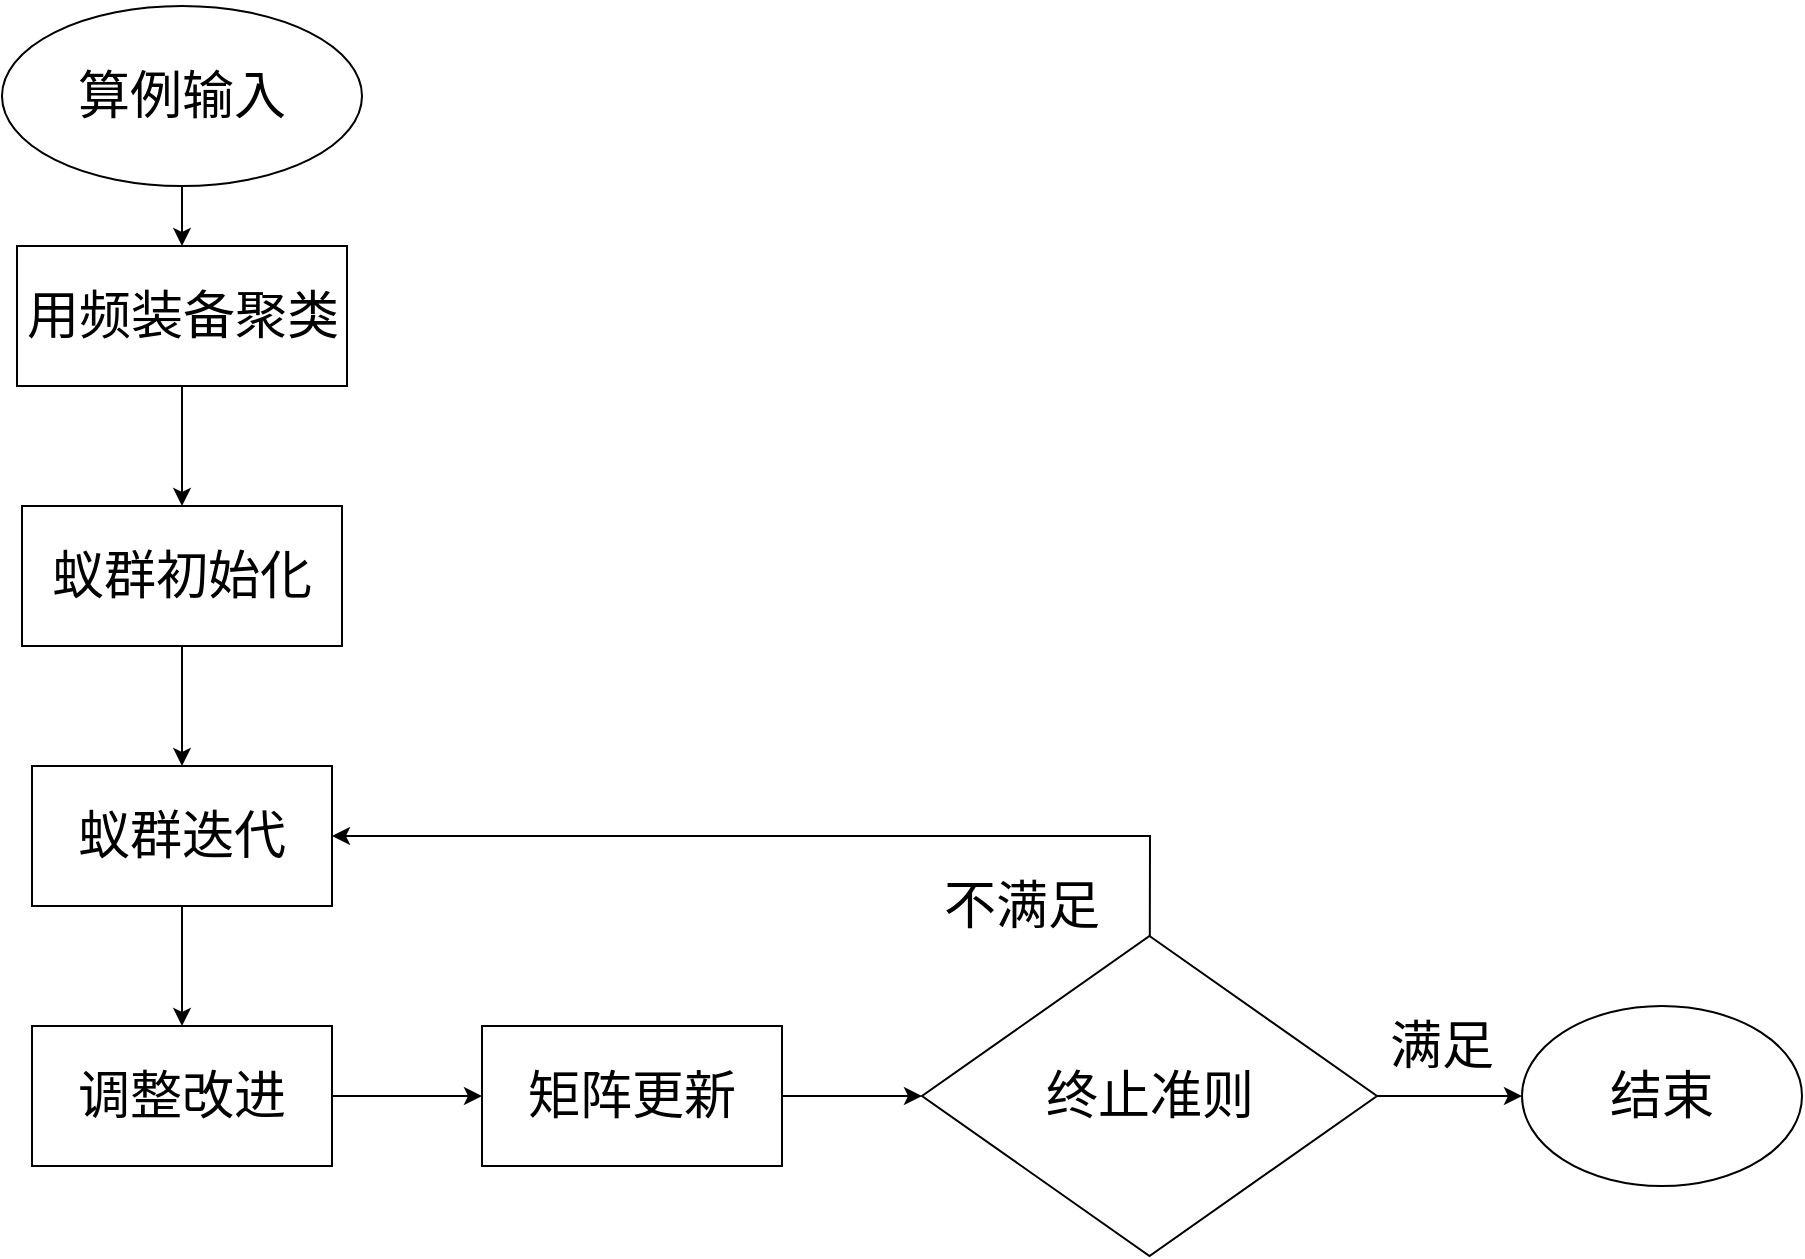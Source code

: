 <mxfile version="14.1.8" type="github">
  <diagram id="FFt84hnDlbXeYh4UH9vT" name="Page-1">
    <mxGraphModel dx="1038" dy="577" grid="1" gridSize="10" guides="1" tooltips="1" connect="1" arrows="1" fold="1" page="1" pageScale="1" pageWidth="850" pageHeight="1100" math="0" shadow="0">
      <root>
        <mxCell id="0" />
        <mxCell id="1" parent="0" />
        <mxCell id="9fBGfOxuFb9S7JFeY_Ib-9" style="edgeStyle=orthogonalEdgeStyle;rounded=0;orthogonalLoop=1;jettySize=auto;html=1;entryX=0.5;entryY=0;entryDx=0;entryDy=0;" parent="1" source="SdujgHNRJlb0vi9iX_J2-1" target="9fBGfOxuFb9S7JFeY_Ib-1" edge="1">
          <mxGeometry relative="1" as="geometry" />
        </mxCell>
        <mxCell id="SdujgHNRJlb0vi9iX_J2-1" value="&lt;p style=&quot;line-height: 170% ; font-size: 26px&quot;&gt;算例输入&lt;br&gt;&lt;/p&gt;" style="ellipse;whiteSpace=wrap;html=1;direction=south;" parent="1" vertex="1">
          <mxGeometry x="310" y="260" width="180" height="90" as="geometry" />
        </mxCell>
        <mxCell id="9fBGfOxuFb9S7JFeY_Ib-10" style="edgeStyle=orthogonalEdgeStyle;rounded=0;orthogonalLoop=1;jettySize=auto;html=1;entryX=0.5;entryY=0;entryDx=0;entryDy=0;" parent="1" source="9fBGfOxuFb9S7JFeY_Ib-1" target="9fBGfOxuFb9S7JFeY_Ib-2" edge="1">
          <mxGeometry relative="1" as="geometry" />
        </mxCell>
        <mxCell id="9fBGfOxuFb9S7JFeY_Ib-1" value="&lt;font style=&quot;font-size: 26px&quot;&gt;用频装备聚类  &lt;/font&gt;" style="rounded=0;whiteSpace=wrap;html=1;" parent="1" vertex="1">
          <mxGeometry x="317.5" y="380" width="165" height="70" as="geometry" />
        </mxCell>
        <mxCell id="9fBGfOxuFb9S7JFeY_Ib-11" style="edgeStyle=orthogonalEdgeStyle;rounded=0;orthogonalLoop=1;jettySize=auto;html=1;entryX=0.5;entryY=0;entryDx=0;entryDy=0;" parent="1" source="9fBGfOxuFb9S7JFeY_Ib-2" target="9fBGfOxuFb9S7JFeY_Ib-3" edge="1">
          <mxGeometry relative="1" as="geometry" />
        </mxCell>
        <mxCell id="9fBGfOxuFb9S7JFeY_Ib-2" value="&lt;font style=&quot;font-size: 26px&quot;&gt;蚁群初始化 &lt;br&gt;&lt;/font&gt;" style="rounded=0;whiteSpace=wrap;html=1;" parent="1" vertex="1">
          <mxGeometry x="320" y="510" width="160" height="70" as="geometry" />
        </mxCell>
        <mxCell id="9fBGfOxuFb9S7JFeY_Ib-12" style="edgeStyle=orthogonalEdgeStyle;rounded=0;orthogonalLoop=1;jettySize=auto;html=1;entryX=0.5;entryY=0;entryDx=0;entryDy=0;" parent="1" source="9fBGfOxuFb9S7JFeY_Ib-3" target="9fBGfOxuFb9S7JFeY_Ib-4" edge="1">
          <mxGeometry relative="1" as="geometry" />
        </mxCell>
        <mxCell id="9fBGfOxuFb9S7JFeY_Ib-3" value="&lt;font style=&quot;font-size: 26px&quot;&gt;蚁群迭代 &lt;/font&gt;" style="rounded=0;whiteSpace=wrap;html=1;" parent="1" vertex="1">
          <mxGeometry x="325" y="640" width="150" height="70" as="geometry" />
        </mxCell>
        <mxCell id="9fBGfOxuFb9S7JFeY_Ib-27" value="" style="edgeStyle=none;rounded=0;orthogonalLoop=1;jettySize=auto;html=1;" parent="1" source="9fBGfOxuFb9S7JFeY_Ib-4" target="9fBGfOxuFb9S7JFeY_Ib-5" edge="1">
          <mxGeometry relative="1" as="geometry" />
        </mxCell>
        <mxCell id="9fBGfOxuFb9S7JFeY_Ib-4" value="&lt;font style=&quot;font-size: 26px&quot;&gt;调整改进 &lt;/font&gt;" style="rounded=0;whiteSpace=wrap;html=1;" parent="1" vertex="1">
          <mxGeometry x="325" y="770" width="150" height="70" as="geometry" />
        </mxCell>
        <mxCell id="9fBGfOxuFb9S7JFeY_Ib-26" value="" style="edgeStyle=none;rounded=0;orthogonalLoop=1;jettySize=auto;html=1;entryX=0;entryY=0.5;entryDx=0;entryDy=0;entryPerimeter=0;" parent="1" source="9fBGfOxuFb9S7JFeY_Ib-5" target="9fBGfOxuFb9S7JFeY_Ib-5" edge="1">
          <mxGeometry relative="1" as="geometry" />
        </mxCell>
        <mxCell id="9fBGfOxuFb9S7JFeY_Ib-28" style="edgeStyle=none;rounded=0;orthogonalLoop=1;jettySize=auto;html=1;entryX=0;entryY=0.5;entryDx=0;entryDy=0;" parent="1" source="9fBGfOxuFb9S7JFeY_Ib-5" target="9fBGfOxuFb9S7JFeY_Ib-6" edge="1">
          <mxGeometry relative="1" as="geometry" />
        </mxCell>
        <mxCell id="9fBGfOxuFb9S7JFeY_Ib-5" value="&lt;font style=&quot;font-size: 26px&quot;&gt;矩阵更新 &lt;br&gt;&lt;/font&gt;" style="rounded=0;whiteSpace=wrap;html=1;" parent="1" vertex="1">
          <mxGeometry x="550" y="770" width="150" height="70" as="geometry" />
        </mxCell>
        <mxCell id="9fBGfOxuFb9S7JFeY_Ib-29" style="edgeStyle=none;rounded=0;orthogonalLoop=1;jettySize=auto;html=1;" parent="1" source="9fBGfOxuFb9S7JFeY_Ib-6" target="9fBGfOxuFb9S7JFeY_Ib-7" edge="1">
          <mxGeometry relative="1" as="geometry" />
        </mxCell>
        <mxCell id="9fBGfOxuFb9S7JFeY_Ib-30" style="edgeStyle=none;rounded=0;orthogonalLoop=1;jettySize=auto;html=1;entryX=1;entryY=0.5;entryDx=0;entryDy=0;" parent="1" source="9fBGfOxuFb9S7JFeY_Ib-6" target="9fBGfOxuFb9S7JFeY_Ib-3" edge="1">
          <mxGeometry relative="1" as="geometry">
            <mxPoint x="470" y="670" as="targetPoint" />
            <Array as="points">
              <mxPoint x="884" y="675" />
            </Array>
          </mxGeometry>
        </mxCell>
        <mxCell id="9fBGfOxuFb9S7JFeY_Ib-6" value="&lt;font style=&quot;font-size: 26px&quot;&gt;终止准则  &lt;br&gt;&lt;/font&gt;" style="rhombus;whiteSpace=wrap;html=1;rounded=0;" parent="1" vertex="1">
          <mxGeometry x="770" y="725" width="227.5" height="160" as="geometry" />
        </mxCell>
        <mxCell id="9fBGfOxuFb9S7JFeY_Ib-7" value="&lt;font style=&quot;font-size: 26px&quot;&gt;结束  &lt;/font&gt;" style="ellipse;whiteSpace=wrap;html=1;rounded=0;" parent="1" vertex="1">
          <mxGeometry x="1070" y="760" width="140" height="90" as="geometry" />
        </mxCell>
        <mxCell id="9fBGfOxuFb9S7JFeY_Ib-17" value="&lt;font style=&quot;font-size: 26px&quot;&gt;不满足 &lt;/font&gt;" style="text;html=1;strokeColor=none;fillColor=none;align=center;verticalAlign=middle;whiteSpace=wrap;rounded=0;" parent="1" vertex="1">
          <mxGeometry x="730" y="650" width="180" height="120" as="geometry" />
        </mxCell>
        <mxCell id="9fBGfOxuFb9S7JFeY_Ib-18" value="&lt;font style=&quot;font-size: 26px&quot;&gt;满足  &lt;/font&gt;" style="text;html=1;strokeColor=none;fillColor=none;align=center;verticalAlign=middle;whiteSpace=wrap;rounded=0;" parent="1" vertex="1">
          <mxGeometry x="940" y="720" width="180" height="120" as="geometry" />
        </mxCell>
      </root>
    </mxGraphModel>
  </diagram>
</mxfile>
